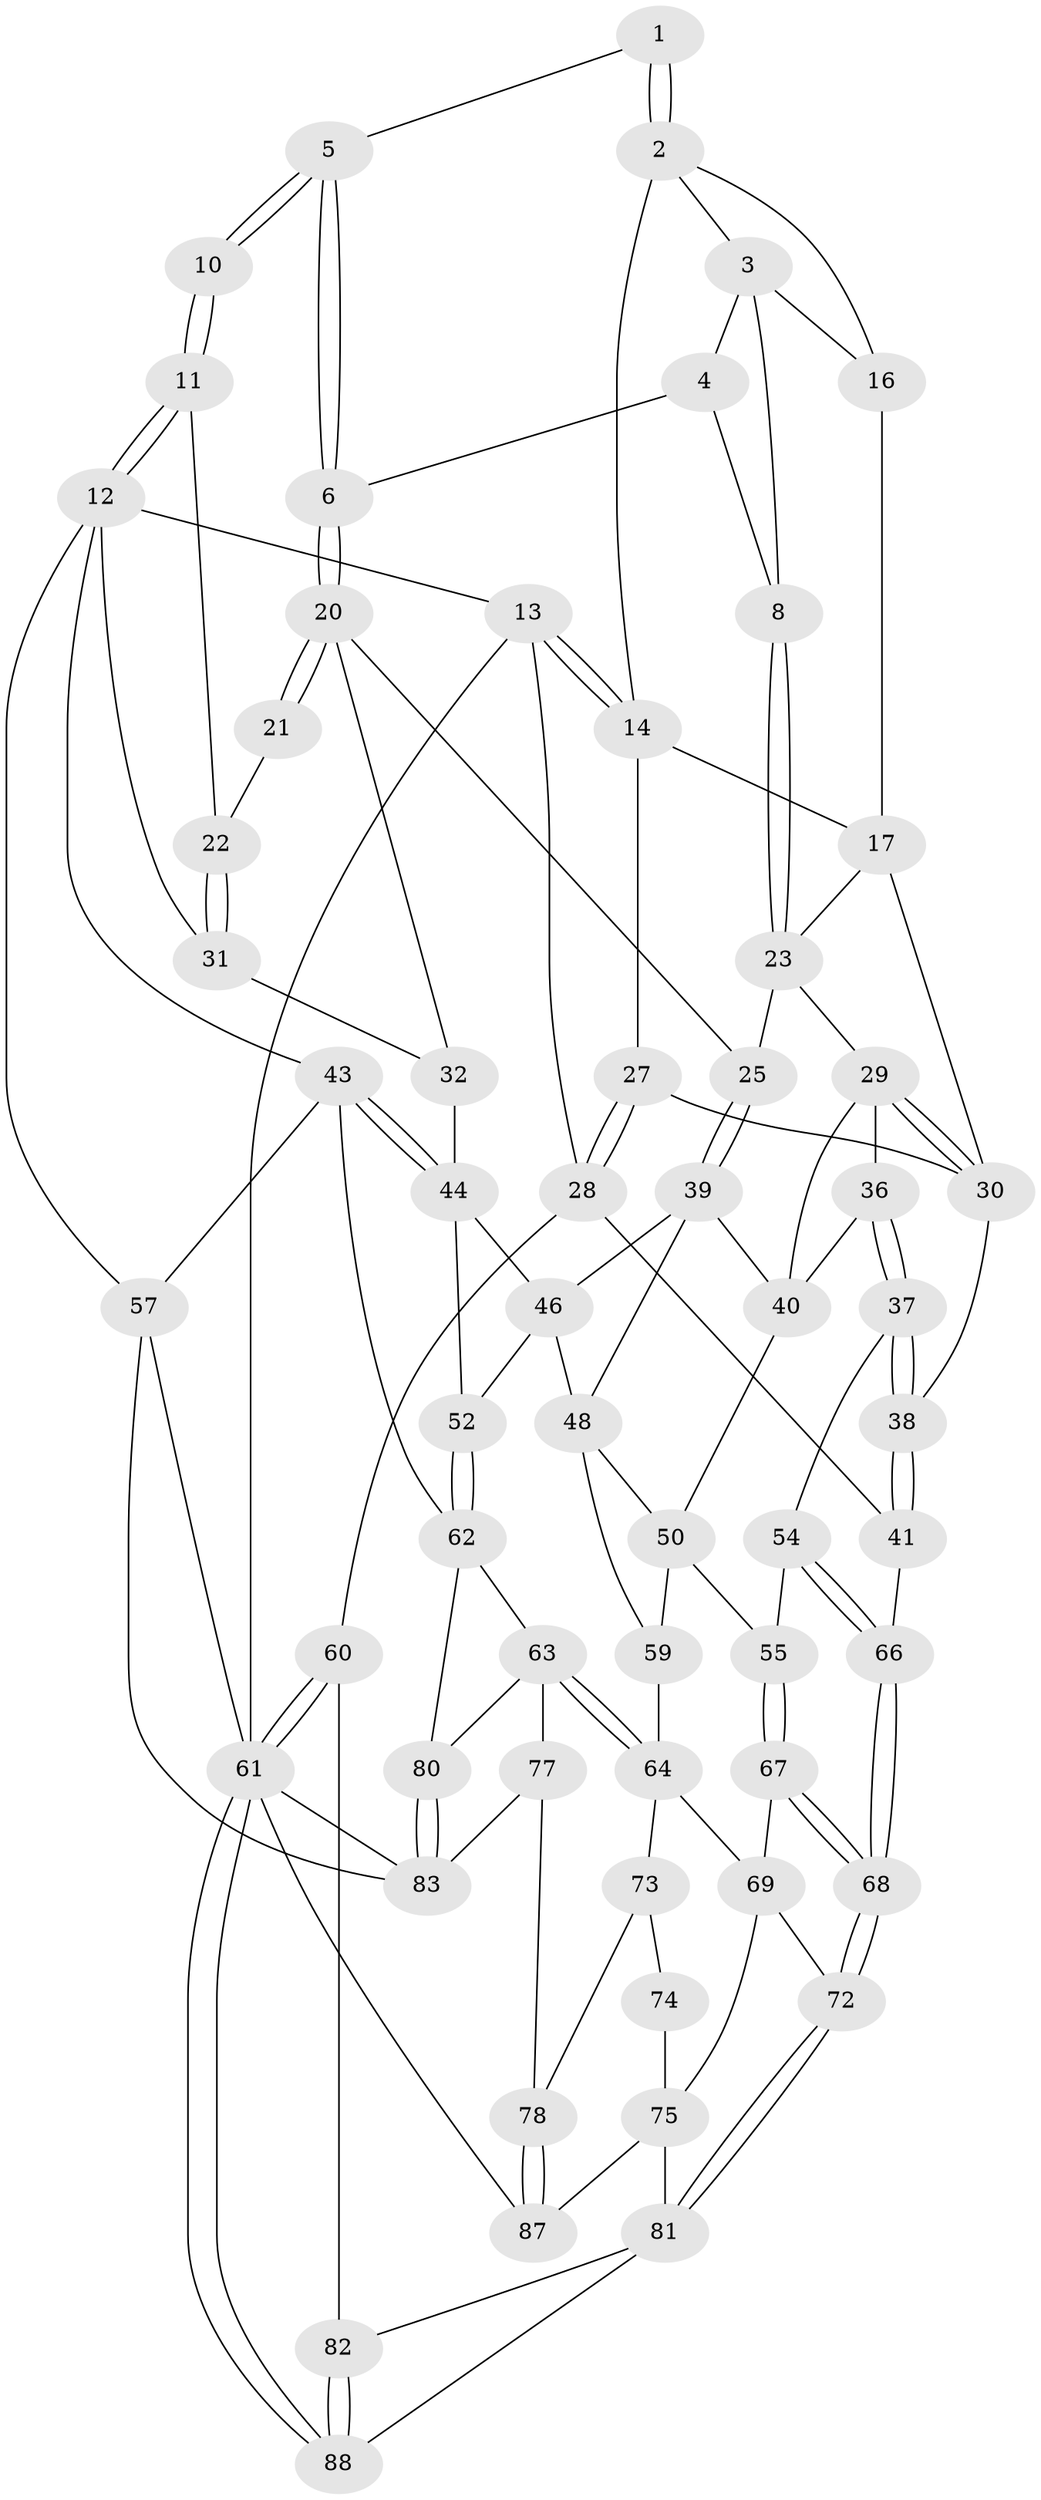 // Generated by graph-tools (version 1.1) at 2025/24/03/03/25 07:24:33]
// undirected, 62 vertices, 136 edges
graph export_dot {
graph [start="1"]
  node [color=gray90,style=filled];
  1 [pos="+0.31264977834999874+0"];
  2 [pos="+0.016976175064726085+0",super="+15"];
  3 [pos="+0.2592821387086477+0.0466459045111597",super="+9"];
  4 [pos="+0.2853031086800848+0.04471571887220224",super="+7"];
  5 [pos="+0.4432319766612291+0"];
  6 [pos="+0.4576199527058367+0.015814728449191347"];
  8 [pos="+0.2927950440491824+0.1537312129882037"];
  10 [pos="+0.9870001819262725+0"];
  11 [pos="+1+0"];
  12 [pos="+1+0",super="+33"];
  13 [pos="+0+0"];
  14 [pos="+0+0",super="+19"];
  16 [pos="+0.1416655525564364+0.002675027710490507"];
  17 [pos="+0.15506651623544035+0.123016185959648",super="+18"];
  20 [pos="+0.5875181728360253+0.2138714178202379",super="+24"];
  21 [pos="+0.7161685346612465+0.05753830572281927"];
  22 [pos="+0.8288138327938135+0.18942173431864215"];
  23 [pos="+0.29194525577978586+0.15630947773896914",super="+26"];
  25 [pos="+0.5462401512456047+0.3010224927976558"];
  27 [pos="+0+0.2220370235942023"];
  28 [pos="+0+0.22450200569960246",super="+42"];
  29 [pos="+0.24942241080949545+0.2784540113867574",super="+35"];
  30 [pos="+0.13632136472491227+0.24900689953602462",super="+34"];
  31 [pos="+0.8157023544221234+0.2722429143551458"];
  32 [pos="+0.7388347951173144+0.3002119023617263"];
  36 [pos="+0.23093649783101106+0.44620671342053636"];
  37 [pos="+0.22556114996722598+0.45524872619639406"];
  38 [pos="+0+0.5039749981734384"];
  39 [pos="+0.5387157312445553+0.3285117150177879",super="+47"];
  40 [pos="+0.49992835965427385+0.36324276375985304",super="+51"];
  41 [pos="+0+0.5731321389758435"];
  43 [pos="+1+0.5723083260922905",super="+58"];
  44 [pos="+0.8183067159069124+0.4572275074986946",super="+45"];
  46 [pos="+0.731521136964427+0.4724339932261309",super="+53"];
  48 [pos="+0.5925334249285575+0.5533169615503581",super="+49"];
  50 [pos="+0.42296855688096+0.4997857963461187",super="+56"];
  52 [pos="+0.7437427983309004+0.6184843404245515"];
  54 [pos="+0.2998825214228217+0.5718106298019034"];
  55 [pos="+0.33900024192215084+0.5808250956040331"];
  57 [pos="+1+0.6832206916867131"];
  59 [pos="+0.5285244768863655+0.6439654940708078"];
  60 [pos="+0+0.6665623790132552"];
  61 [pos="+0+1",super="+89"];
  62 [pos="+0.7901716993319257+0.6841730262283047",super="+70"];
  63 [pos="+0.7307078383452996+0.7604522804997156",super="+76"];
  64 [pos="+0.5599351843041851+0.7275807427884338",super="+65"];
  66 [pos="+0.215850425283139+0.6804194931770198"];
  67 [pos="+0.36316955663901807+0.6632787383405835"];
  68 [pos="+0.2598202489348146+0.8012233298278589"];
  69 [pos="+0.43883042540895234+0.7288584836720216",super="+71"];
  72 [pos="+0.2643197087114986+0.8369548881548426"];
  73 [pos="+0.5548303578120136+0.7528330468294533",super="+79"];
  74 [pos="+0.44268246531359656+0.8734628917288246"];
  75 [pos="+0.4230665606239562+0.8707281864223456",super="+85"];
  77 [pos="+0.7286303378722576+0.8338367320532457"];
  78 [pos="+0.5958466074394372+0.9662455341024226"];
  80 [pos="+0.8744820859790643+0.8573407472289789"];
  81 [pos="+0.259882307348369+0.8420508423151708",super="+86"];
  82 [pos="+0.15777633968590346+0.8366396132766211"];
  83 [pos="+0.8829603681212738+0.962274351039284",super="+84"];
  87 [pos="+0.5956571374284158+1"];
  88 [pos="+0+1"];
  1 -- 2;
  1 -- 2;
  1 -- 5;
  2 -- 3;
  2 -- 16;
  2 -- 14;
  3 -- 4;
  3 -- 8;
  3 -- 16;
  4 -- 8;
  4 -- 6;
  5 -- 6;
  5 -- 6;
  5 -- 10;
  5 -- 10;
  6 -- 20;
  6 -- 20;
  8 -- 23;
  8 -- 23;
  10 -- 11;
  10 -- 11;
  11 -- 12;
  11 -- 12;
  11 -- 22;
  12 -- 13;
  12 -- 57;
  12 -- 43;
  12 -- 31;
  13 -- 14;
  13 -- 14;
  13 -- 28;
  13 -- 61;
  14 -- 27;
  14 -- 17;
  16 -- 17;
  17 -- 23;
  17 -- 30;
  20 -- 21;
  20 -- 21;
  20 -- 32;
  20 -- 25;
  21 -- 22;
  22 -- 31;
  22 -- 31;
  23 -- 25;
  23 -- 29;
  25 -- 39;
  25 -- 39;
  27 -- 28;
  27 -- 28;
  27 -- 30;
  28 -- 41;
  28 -- 60;
  29 -- 30;
  29 -- 30;
  29 -- 40;
  29 -- 36;
  30 -- 38;
  31 -- 32;
  32 -- 44;
  36 -- 37;
  36 -- 37;
  36 -- 40;
  37 -- 38;
  37 -- 38;
  37 -- 54;
  38 -- 41;
  38 -- 41;
  39 -- 40;
  39 -- 48;
  39 -- 46;
  40 -- 50;
  41 -- 66;
  43 -- 44;
  43 -- 44;
  43 -- 57;
  43 -- 62;
  44 -- 52;
  44 -- 46;
  46 -- 48;
  46 -- 52;
  48 -- 50;
  48 -- 59;
  50 -- 59;
  50 -- 55;
  52 -- 62;
  52 -- 62;
  54 -- 55;
  54 -- 66;
  54 -- 66;
  55 -- 67;
  55 -- 67;
  57 -- 83;
  57 -- 61;
  59 -- 64;
  60 -- 61;
  60 -- 61;
  60 -- 82;
  61 -- 88;
  61 -- 88;
  61 -- 87;
  61 -- 83;
  62 -- 63;
  62 -- 80;
  63 -- 64;
  63 -- 64;
  63 -- 80;
  63 -- 77;
  64 -- 73;
  64 -- 69;
  66 -- 68;
  66 -- 68;
  67 -- 68;
  67 -- 68;
  67 -- 69;
  68 -- 72;
  68 -- 72;
  69 -- 72;
  69 -- 75;
  72 -- 81;
  72 -- 81;
  73 -- 74 [weight=2];
  73 -- 78;
  74 -- 75;
  75 -- 87;
  75 -- 81;
  77 -- 78;
  77 -- 83;
  78 -- 87;
  78 -- 87;
  80 -- 83;
  80 -- 83;
  81 -- 82;
  81 -- 88;
  82 -- 88;
  82 -- 88;
}
